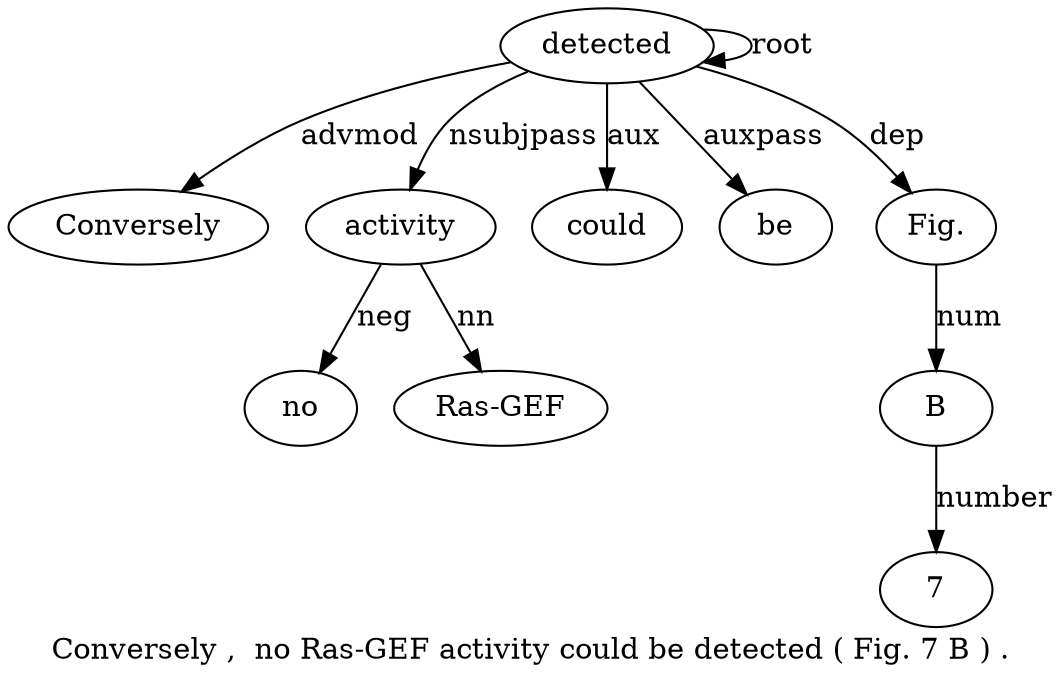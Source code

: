 digraph "Conversely ,  no Ras-GEF activity could be detected ( Fig. 7 B ) ." {
label="Conversely ,  no Ras-GEF activity could be detected ( Fig. 7 B ) .";
detected8 [style=filled, fillcolor=white, label=detected];
Conversely1 [style=filled, fillcolor=white, label=Conversely];
detected8 -> Conversely1  [label=advmod];
activity5 [style=filled, fillcolor=white, label=activity];
no3 [style=filled, fillcolor=white, label=no];
activity5 -> no3  [label=neg];
"Ras-GEF4" [style=filled, fillcolor=white, label="Ras-GEF"];
activity5 -> "Ras-GEF4"  [label=nn];
detected8 -> activity5  [label=nsubjpass];
could6 [style=filled, fillcolor=white, label=could];
detected8 -> could6  [label=aux];
be7 [style=filled, fillcolor=white, label=be];
detected8 -> be7  [label=auxpass];
detected8 -> detected8  [label=root];
"Fig.10" [style=filled, fillcolor=white, label="Fig."];
detected8 -> "Fig.10"  [label=dep];
B12 [style=filled, fillcolor=white, label=B];
711 [style=filled, fillcolor=white, label=7];
B12 -> 711  [label=number];
"Fig.10" -> B12  [label=num];
}
